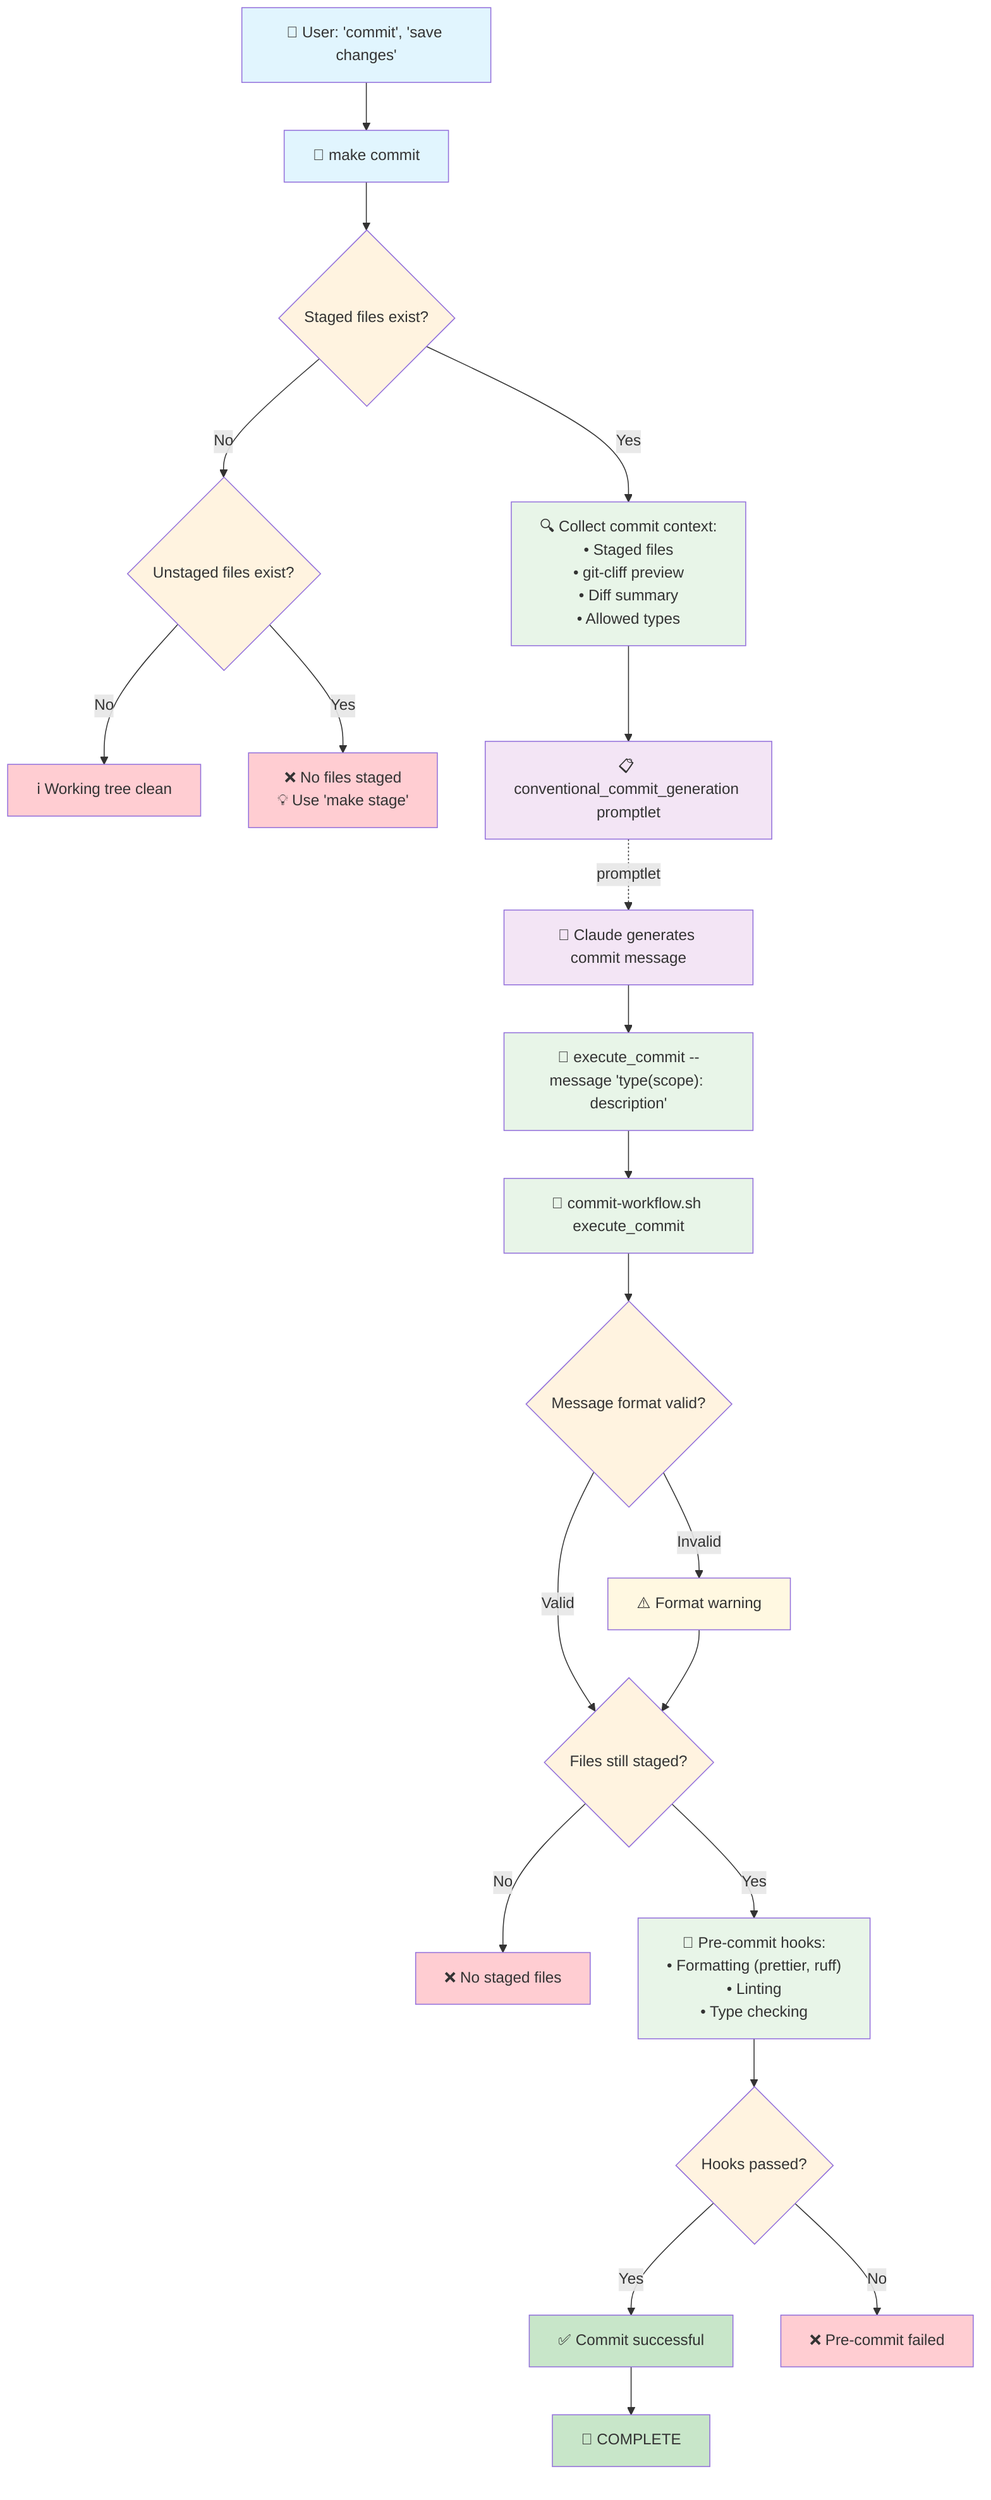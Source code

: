 graph TD
    %% Entry Point
    UserTrigger["👤 User: 'commit', 'save changes'"]
    ClaudeExec["🤖 make commit"]

    %% Makefile Validation
    CheckStaged{Staged files exist?}
    CheckUnstaged{Unstaged files exist?}
    NoChanges["ℹ️ Working tree clean"]
    NoStaged["❌ No files staged<br/>💡 Use 'make stage'"]

    %% Context Collection & Promptlet
    CollectContext["🔍 Collect commit context:<br/>• Staged files<br/>• git-cliff preview<br/>• Diff summary<br/>• Allowed types"]
    GeneratePromptlet["📋 conventional_commit_generation promptlet"]

    %% Claude Processing
    ClaudeProcesses["🤖 Claude generates commit message"]
    ClaudeExecutes["🤖 execute_commit --message 'type(scope): description'"]

    %% Commit Execution
    ExecuteCommit["🚀 commit-workflow.sh execute_commit"]
    ValidateFormat{Message format valid?}
    FormatWarning["⚠️ Format warning"]
    CheckStagedAgain{Files still staged?}
    CommitFailed["❌ No staged files"]

    %% Pre-commit Hook
    PreCommitHook["🔗 Pre-commit hooks:<br/>• Formatting (prettier, ruff)<br/>• Linting<br/>• Type checking"]
    HookSuccess{Hooks passed?}

    %% Outcomes
    CommitSuccess["✅ Commit successful"]
    HookFailed["❌ Pre-commit failed"]
    WorkflowComplete["🎉 COMPLETE"]

    %% Flow Connections
    UserTrigger --> ClaudeExec
    ClaudeExec --> CheckStaged

    %% Staging Validation
    CheckStaged -->|No| CheckUnstaged
    CheckStaged -->|Yes| CollectContext
    CheckUnstaged -->|No| NoChanges
    CheckUnstaged -->|Yes| NoStaged

    %% Message Generation
    CollectContext --> GeneratePromptlet
    GeneratePromptlet -.->|promptlet| ClaudeProcesses
    ClaudeProcesses --> ClaudeExecutes
    ClaudeExecutes --> ExecuteCommit

    %% Commit Execution
    ExecuteCommit --> ValidateFormat
    ValidateFormat -->|Invalid| FormatWarning
    ValidateFormat -->|Valid| CheckStagedAgain
    FormatWarning --> CheckStagedAgain
    CheckStagedAgain -->|No| CommitFailed
    CheckStagedAgain -->|Yes| PreCommitHook

    %% Pre-commit Flow
    PreCommitHook --> HookSuccess
    HookSuccess -->|Yes| CommitSuccess
    HookSuccess -->|No| HookFailed

    %% Completion
    CommitSuccess --> WorkflowComplete

    %% Styling
    classDef entryPoint fill:#e1f5fe
    classDef processStep fill:#e8f5e8
    classDef decisionNode fill:#fff3e0
    classDef errorNode fill:#ffcdd2
    classDef successNode fill:#c8e6c9
    classDef warningNode fill:#fff8e1
    classDef claudeAction fill:#f3e5f5

    class UserTrigger,ClaudeExec entryPoint
    class CollectContext,ExecuteCommit,PreCommitHook,ClaudeExecutes processStep
    class CheckStaged,CheckUnstaged,ValidateFormat,CheckStagedAgain,HookSuccess decisionNode
    class NoChanges,NoStaged,CommitFailed,HookFailed errorNode
    class CommitSuccess,WorkflowComplete successNode
    class FormatWarning warningNode
    class GeneratePromptlet,ClaudeProcesses claudeAction